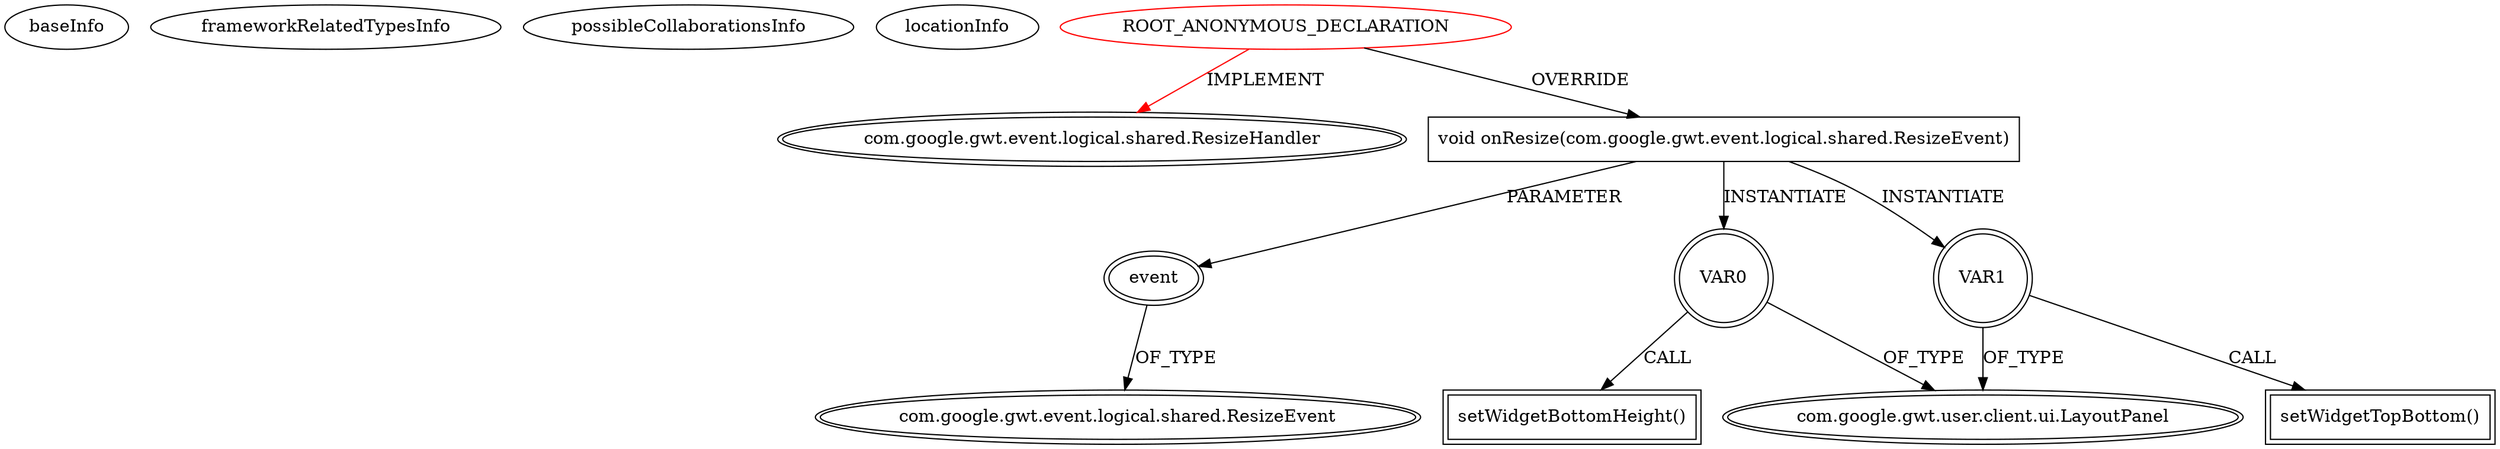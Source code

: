 digraph {
baseInfo[graphId=3577,category="extension_graph",isAnonymous=true,possibleRelation=false]
frameworkRelatedTypesInfo[0="com.google.gwt.event.logical.shared.ResizeHandler"]
possibleCollaborationsInfo[]
locationInfo[projectName="lambourg-WebGallery",filePath="/lambourg-WebGallery/WebGallery-master/client/src/com/lambourg/webgallery/client/pictureview/SidePanel.java",contextSignature="void SidePanel(int)",graphId="3577"]
0[label="ROOT_ANONYMOUS_DECLARATION",vertexType="ROOT_ANONYMOUS_DECLARATION",isFrameworkType=false,color=red]
1[label="com.google.gwt.event.logical.shared.ResizeHandler",vertexType="FRAMEWORK_INTERFACE_TYPE",isFrameworkType=true,peripheries=2]
6[label="void onResize(com.google.gwt.event.logical.shared.ResizeEvent)",vertexType="OVERRIDING_METHOD_DECLARATION",isFrameworkType=false,shape=box]
7[label="event",vertexType="PARAMETER_DECLARATION",isFrameworkType=true,peripheries=2]
8[label="com.google.gwt.event.logical.shared.ResizeEvent",vertexType="FRAMEWORK_CLASS_TYPE",isFrameworkType=true,peripheries=2]
9[label="VAR0",vertexType="VARIABLE_EXPRESION",isFrameworkType=true,peripheries=2,shape=circle]
11[label="com.google.gwt.user.client.ui.LayoutPanel",vertexType="FRAMEWORK_CLASS_TYPE",isFrameworkType=true,peripheries=2]
10[label="setWidgetBottomHeight()",vertexType="INSIDE_CALL",isFrameworkType=true,peripheries=2,shape=box]
12[label="VAR1",vertexType="VARIABLE_EXPRESION",isFrameworkType=true,peripheries=2,shape=circle]
13[label="setWidgetTopBottom()",vertexType="INSIDE_CALL",isFrameworkType=true,peripheries=2,shape=box]
0->1[label="IMPLEMENT",color=red]
0->6[label="OVERRIDE"]
7->8[label="OF_TYPE"]
6->7[label="PARAMETER"]
6->9[label="INSTANTIATE"]
9->11[label="OF_TYPE"]
9->10[label="CALL"]
6->12[label="INSTANTIATE"]
12->11[label="OF_TYPE"]
12->13[label="CALL"]
}
